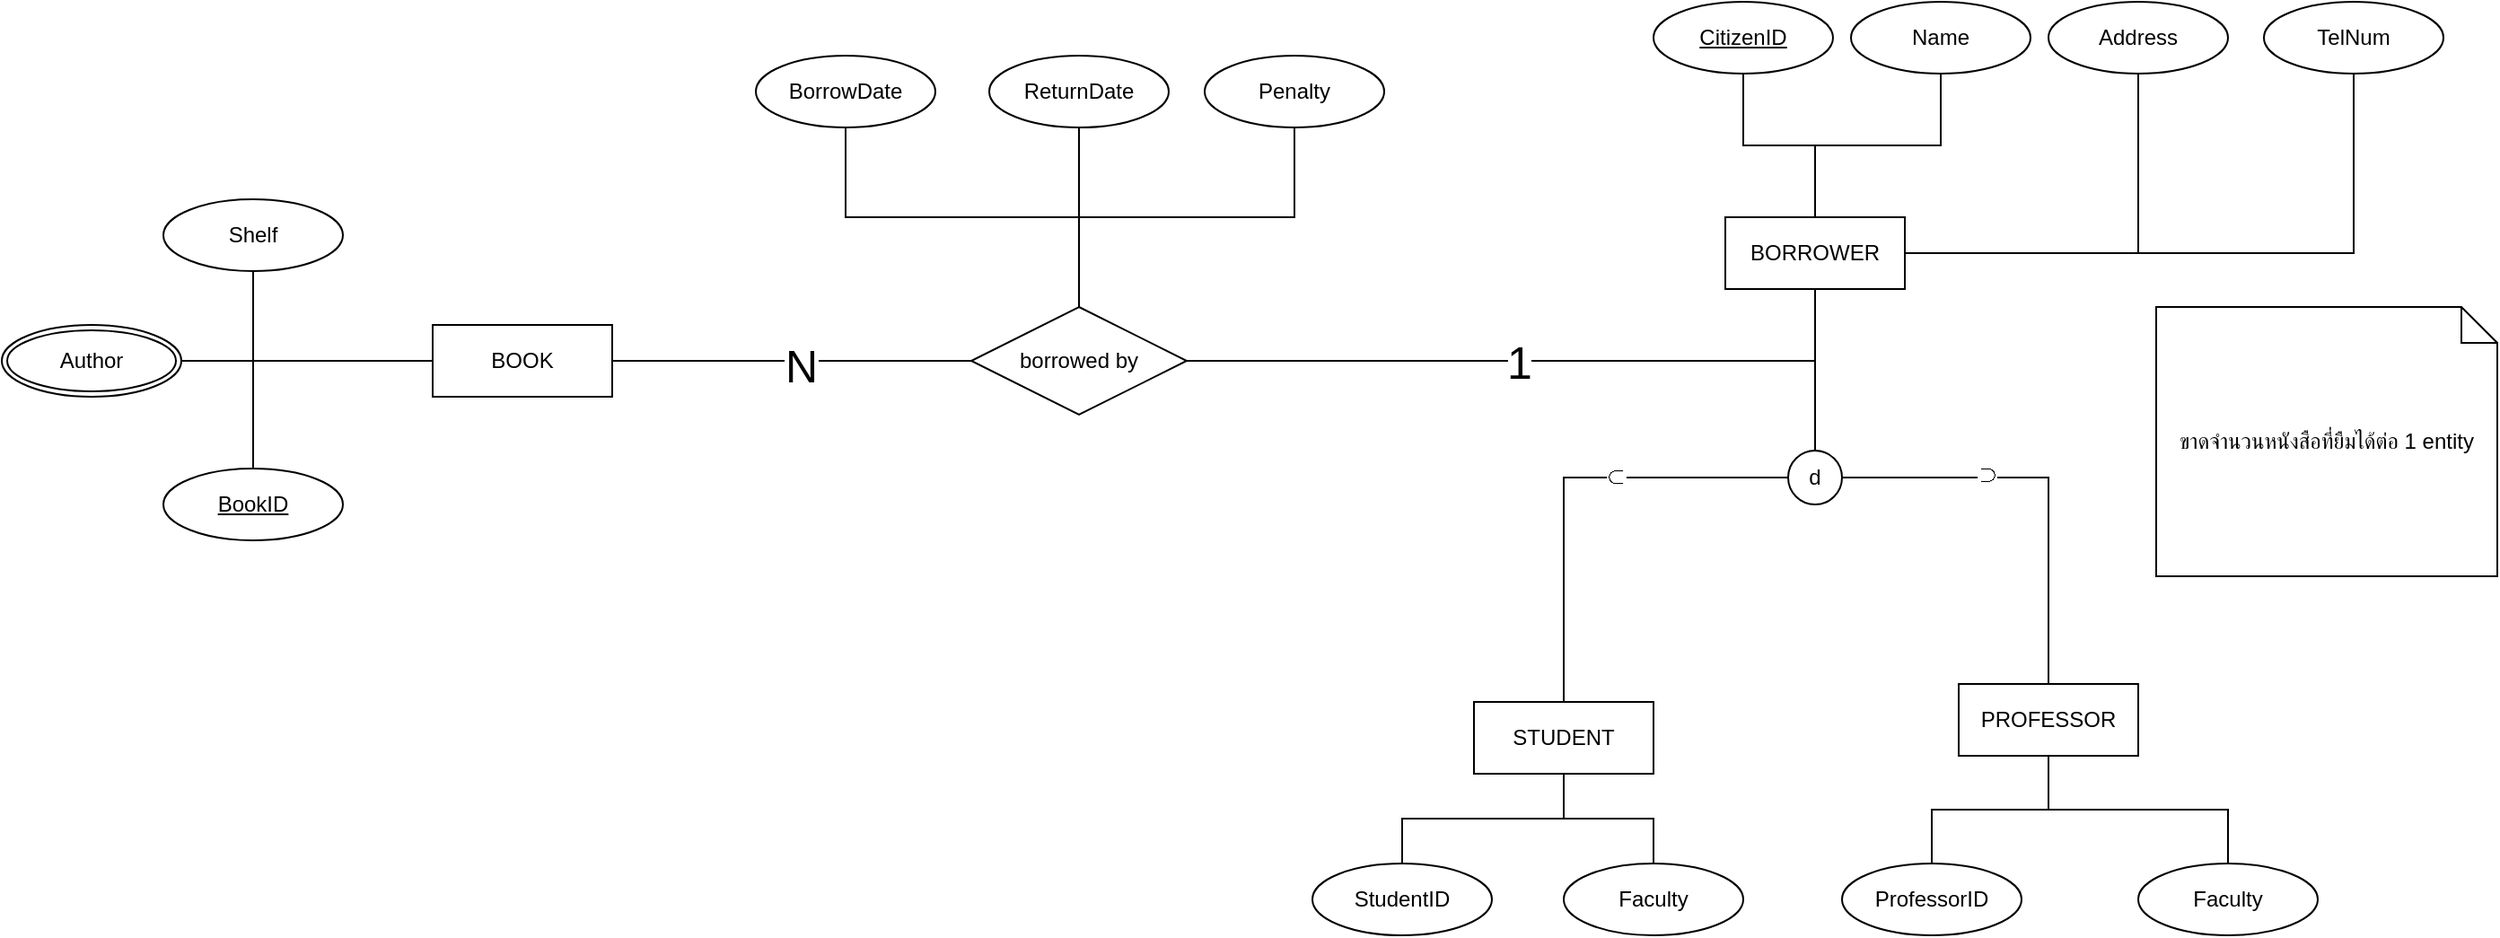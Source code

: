 <mxfile version="26.0.14">
  <diagram name="Page-1" id="nH1qdjiqmvXXHUEM3JMR">
    <mxGraphModel dx="2020" dy="1083" grid="1" gridSize="10" guides="1" tooltips="1" connect="1" arrows="1" fold="1" page="1" pageScale="1" pageWidth="1600" pageHeight="900" math="1" shadow="0">
      <root>
        <mxCell id="0" />
        <mxCell id="1" parent="0" />
        <mxCell id="_RDqwr_tlivfIo12Mu4f-3" style="edgeStyle=orthogonalEdgeStyle;rounded=0;orthogonalLoop=1;jettySize=auto;html=1;endArrow=none;startFill=0;" parent="1" source="_RDqwr_tlivfIo12Mu4f-1" target="_RDqwr_tlivfIo12Mu4f-2" edge="1">
          <mxGeometry relative="1" as="geometry" />
        </mxCell>
        <mxCell id="_RDqwr_tlivfIo12Mu4f-5" style="edgeStyle=orthogonalEdgeStyle;rounded=0;orthogonalLoop=1;jettySize=auto;html=1;endArrow=none;startFill=0;" parent="1" source="_RDqwr_tlivfIo12Mu4f-1" target="_RDqwr_tlivfIo12Mu4f-4" edge="1">
          <mxGeometry relative="1" as="geometry" />
        </mxCell>
        <mxCell id="_RDqwr_tlivfIo12Mu4f-7" style="edgeStyle=orthogonalEdgeStyle;rounded=0;orthogonalLoop=1;jettySize=auto;html=1;endArrow=none;startFill=0;" parent="1" source="_RDqwr_tlivfIo12Mu4f-1" target="_RDqwr_tlivfIo12Mu4f-6" edge="1">
          <mxGeometry relative="1" as="geometry" />
        </mxCell>
        <mxCell id="Pm5CIFfC1kqk-WcR3UVo-35" style="edgeStyle=orthogonalEdgeStyle;rounded=0;orthogonalLoop=1;jettySize=auto;html=1;endArrow=none;startFill=0;" edge="1" parent="1" source="_RDqwr_tlivfIo12Mu4f-1" target="Pm5CIFfC1kqk-WcR3UVo-34">
          <mxGeometry relative="1" as="geometry" />
        </mxCell>
        <mxCell id="Pm5CIFfC1kqk-WcR3UVo-45" value="N" style="edgeLabel;html=1;align=center;verticalAlign=middle;resizable=0;points=[];fontSize=25;" vertex="1" connectable="0" parent="Pm5CIFfC1kqk-WcR3UVo-35">
          <mxGeometry x="0.043" y="-2" relative="1" as="geometry">
            <mxPoint as="offset" />
          </mxGeometry>
        </mxCell>
        <mxCell id="_RDqwr_tlivfIo12Mu4f-1" value="BOOK" style="whiteSpace=wrap;html=1;align=center;" parent="1" vertex="1">
          <mxGeometry x="340" y="270" width="100" height="40" as="geometry" />
        </mxCell>
        <mxCell id="_RDqwr_tlivfIo12Mu4f-2" value="BookID" style="ellipse;whiteSpace=wrap;html=1;align=center;fontStyle=4" parent="1" vertex="1">
          <mxGeometry x="190" y="350" width="100" height="40" as="geometry" />
        </mxCell>
        <mxCell id="_RDqwr_tlivfIo12Mu4f-4" value="Author" style="ellipse;shape=doubleEllipse;margin=3;whiteSpace=wrap;html=1;align=center;" parent="1" vertex="1">
          <mxGeometry x="100" y="270" width="100" height="40" as="geometry" />
        </mxCell>
        <mxCell id="_RDqwr_tlivfIo12Mu4f-6" value="Shelf" style="ellipse;whiteSpace=wrap;html=1;align=center;" parent="1" vertex="1">
          <mxGeometry x="190" y="200" width="100" height="40" as="geometry" />
        </mxCell>
        <mxCell id="Pm5CIFfC1kqk-WcR3UVo-18" style="rounded=0;orthogonalLoop=1;jettySize=auto;html=1;endArrow=none;startFill=0;edgeStyle=orthogonalEdgeStyle;startArrow=none;" edge="1" parent="1" source="Pm5CIFfC1kqk-WcR3UVo-1" target="Pm5CIFfC1kqk-WcR3UVo-16">
          <mxGeometry relative="1" as="geometry" />
        </mxCell>
        <mxCell id="Pm5CIFfC1kqk-WcR3UVo-22" value="\(\subset\)" style="edgeLabel;html=1;align=center;verticalAlign=middle;resizable=0;points=[];rotation=-180;" vertex="1" connectable="0" parent="Pm5CIFfC1kqk-WcR3UVo-18">
          <mxGeometry x="-0.286" relative="1" as="geometry">
            <mxPoint as="offset" />
          </mxGeometry>
        </mxCell>
        <mxCell id="Pm5CIFfC1kqk-WcR3UVo-19" style="rounded=0;orthogonalLoop=1;jettySize=auto;html=1;endArrow=none;startFill=0;edgeStyle=orthogonalEdgeStyle;" edge="1" parent="1" source="Pm5CIFfC1kqk-WcR3UVo-1" target="Pm5CIFfC1kqk-WcR3UVo-15">
          <mxGeometry relative="1" as="geometry" />
        </mxCell>
        <mxCell id="Pm5CIFfC1kqk-WcR3UVo-21" value="\(\subset\)" style="edgeLabel;html=1;align=center;verticalAlign=middle;resizable=0;points=[];" vertex="1" connectable="0" parent="Pm5CIFfC1kqk-WcR3UVo-19">
          <mxGeometry x="-0.232" y="-1" relative="1" as="geometry">
            <mxPoint as="offset" />
          </mxGeometry>
        </mxCell>
        <mxCell id="Pm5CIFfC1kqk-WcR3UVo-1" value="d" style="ellipse;whiteSpace=wrap;html=1;aspect=fixed;" vertex="1" parent="1">
          <mxGeometry x="1095" y="340" width="30" height="30" as="geometry" />
        </mxCell>
        <mxCell id="Pm5CIFfC1kqk-WcR3UVo-5" style="edgeStyle=orthogonalEdgeStyle;rounded=0;orthogonalLoop=1;jettySize=auto;html=1;endArrow=none;startFill=0;" edge="1" parent="1" source="Pm5CIFfC1kqk-WcR3UVo-2" target="Pm5CIFfC1kqk-WcR3UVo-1">
          <mxGeometry relative="1" as="geometry" />
        </mxCell>
        <mxCell id="Pm5CIFfC1kqk-WcR3UVo-8" style="edgeStyle=orthogonalEdgeStyle;rounded=0;orthogonalLoop=1;jettySize=auto;html=1;endArrow=none;startFill=0;" edge="1" parent="1" source="Pm5CIFfC1kqk-WcR3UVo-2" target="Pm5CIFfC1kqk-WcR3UVo-7">
          <mxGeometry relative="1" as="geometry" />
        </mxCell>
        <mxCell id="Pm5CIFfC1kqk-WcR3UVo-10" style="edgeStyle=orthogonalEdgeStyle;rounded=0;orthogonalLoop=1;jettySize=auto;html=1;endArrow=none;startFill=0;" edge="1" parent="1" source="Pm5CIFfC1kqk-WcR3UVo-2" target="Pm5CIFfC1kqk-WcR3UVo-9">
          <mxGeometry relative="1" as="geometry" />
        </mxCell>
        <mxCell id="Pm5CIFfC1kqk-WcR3UVo-12" style="edgeStyle=orthogonalEdgeStyle;rounded=0;orthogonalLoop=1;jettySize=auto;html=1;endArrow=none;startFill=0;" edge="1" parent="1" source="Pm5CIFfC1kqk-WcR3UVo-2" target="Pm5CIFfC1kqk-WcR3UVo-11">
          <mxGeometry relative="1" as="geometry" />
        </mxCell>
        <mxCell id="Pm5CIFfC1kqk-WcR3UVo-14" style="edgeStyle=orthogonalEdgeStyle;rounded=0;orthogonalLoop=1;jettySize=auto;html=1;endArrow=none;startFill=0;" edge="1" parent="1" source="Pm5CIFfC1kqk-WcR3UVo-2" target="Pm5CIFfC1kqk-WcR3UVo-13">
          <mxGeometry relative="1" as="geometry" />
        </mxCell>
        <mxCell id="Pm5CIFfC1kqk-WcR3UVo-2" value="BORROWER" style="whiteSpace=wrap;html=1;align=center;" vertex="1" parent="1">
          <mxGeometry x="1060" y="210" width="100" height="40" as="geometry" />
        </mxCell>
        <mxCell id="Pm5CIFfC1kqk-WcR3UVo-7" value="&lt;u&gt;CitizenID&lt;/u&gt;" style="ellipse;whiteSpace=wrap;html=1;align=center;" vertex="1" parent="1">
          <mxGeometry x="1020" y="90" width="100" height="40" as="geometry" />
        </mxCell>
        <mxCell id="Pm5CIFfC1kqk-WcR3UVo-9" value="Name" style="ellipse;whiteSpace=wrap;html=1;align=center;" vertex="1" parent="1">
          <mxGeometry x="1130" y="90" width="100" height="40" as="geometry" />
        </mxCell>
        <mxCell id="Pm5CIFfC1kqk-WcR3UVo-11" value="Address" style="ellipse;whiteSpace=wrap;html=1;align=center;" vertex="1" parent="1">
          <mxGeometry x="1240" y="90" width="100" height="40" as="geometry" />
        </mxCell>
        <mxCell id="Pm5CIFfC1kqk-WcR3UVo-13" value="TelNum" style="ellipse;whiteSpace=wrap;html=1;align=center;" vertex="1" parent="1">
          <mxGeometry x="1360" y="90" width="100" height="40" as="geometry" />
        </mxCell>
        <mxCell id="Pm5CIFfC1kqk-WcR3UVo-26" style="edgeStyle=orthogonalEdgeStyle;rounded=0;orthogonalLoop=1;jettySize=auto;html=1;endArrow=none;startFill=0;" edge="1" parent="1" source="Pm5CIFfC1kqk-WcR3UVo-15" target="Pm5CIFfC1kqk-WcR3UVo-23">
          <mxGeometry relative="1" as="geometry" />
        </mxCell>
        <mxCell id="Pm5CIFfC1kqk-WcR3UVo-27" style="edgeStyle=orthogonalEdgeStyle;rounded=0;orthogonalLoop=1;jettySize=auto;html=1;endArrow=none;startFill=0;" edge="1" parent="1" source="Pm5CIFfC1kqk-WcR3UVo-15" target="Pm5CIFfC1kqk-WcR3UVo-24">
          <mxGeometry relative="1" as="geometry" />
        </mxCell>
        <mxCell id="Pm5CIFfC1kqk-WcR3UVo-15" value="STUDENT" style="whiteSpace=wrap;html=1;align=center;" vertex="1" parent="1">
          <mxGeometry x="920" y="480" width="100" height="40" as="geometry" />
        </mxCell>
        <mxCell id="Pm5CIFfC1kqk-WcR3UVo-31" style="edgeStyle=orthogonalEdgeStyle;rounded=0;orthogonalLoop=1;jettySize=auto;html=1;endArrow=none;startFill=0;" edge="1" parent="1" source="Pm5CIFfC1kqk-WcR3UVo-16" target="Pm5CIFfC1kqk-WcR3UVo-28">
          <mxGeometry relative="1" as="geometry" />
        </mxCell>
        <mxCell id="Pm5CIFfC1kqk-WcR3UVo-32" style="edgeStyle=orthogonalEdgeStyle;rounded=0;orthogonalLoop=1;jettySize=auto;html=1;endArrow=none;startFill=0;" edge="1" parent="1" source="Pm5CIFfC1kqk-WcR3UVo-16" target="Pm5CIFfC1kqk-WcR3UVo-29">
          <mxGeometry relative="1" as="geometry" />
        </mxCell>
        <mxCell id="Pm5CIFfC1kqk-WcR3UVo-16" value="PROFESSOR" style="whiteSpace=wrap;html=1;align=center;" vertex="1" parent="1">
          <mxGeometry x="1190" y="470" width="100" height="40" as="geometry" />
        </mxCell>
        <mxCell id="Pm5CIFfC1kqk-WcR3UVo-23" value="StudentID" style="ellipse;whiteSpace=wrap;html=1;align=center;" vertex="1" parent="1">
          <mxGeometry x="830" y="570" width="100" height="40" as="geometry" />
        </mxCell>
        <mxCell id="Pm5CIFfC1kqk-WcR3UVo-24" value="Faculty" style="ellipse;whiteSpace=wrap;html=1;align=center;" vertex="1" parent="1">
          <mxGeometry x="970" y="570" width="100" height="40" as="geometry" />
        </mxCell>
        <mxCell id="Pm5CIFfC1kqk-WcR3UVo-28" value="ProfessorID" style="ellipse;whiteSpace=wrap;html=1;align=center;" vertex="1" parent="1">
          <mxGeometry x="1125" y="570" width="100" height="40" as="geometry" />
        </mxCell>
        <mxCell id="Pm5CIFfC1kqk-WcR3UVo-29" value="Faculty" style="ellipse;whiteSpace=wrap;html=1;align=center;" vertex="1" parent="1">
          <mxGeometry x="1290" y="570" width="100" height="40" as="geometry" />
        </mxCell>
        <mxCell id="Pm5CIFfC1kqk-WcR3UVo-36" style="edgeStyle=orthogonalEdgeStyle;rounded=0;orthogonalLoop=1;jettySize=auto;html=1;endArrow=none;startFill=0;" edge="1" parent="1" source="Pm5CIFfC1kqk-WcR3UVo-34" target="Pm5CIFfC1kqk-WcR3UVo-2">
          <mxGeometry relative="1" as="geometry" />
        </mxCell>
        <mxCell id="Pm5CIFfC1kqk-WcR3UVo-46" value="&lt;font style=&quot;font-size: 25px;&quot;&gt;1&lt;/font&gt;" style="edgeLabel;html=1;align=center;verticalAlign=middle;resizable=0;points=[];" vertex="1" connectable="0" parent="Pm5CIFfC1kqk-WcR3UVo-36">
          <mxGeometry x="-0.055" relative="1" as="geometry">
            <mxPoint as="offset" />
          </mxGeometry>
        </mxCell>
        <mxCell id="Pm5CIFfC1kqk-WcR3UVo-42" style="edgeStyle=orthogonalEdgeStyle;rounded=0;orthogonalLoop=1;jettySize=auto;html=1;endArrow=none;startFill=0;exitX=0.5;exitY=0;exitDx=0;exitDy=0;" edge="1" parent="1" source="Pm5CIFfC1kqk-WcR3UVo-34" target="Pm5CIFfC1kqk-WcR3UVo-39">
          <mxGeometry relative="1" as="geometry" />
        </mxCell>
        <mxCell id="Pm5CIFfC1kqk-WcR3UVo-43" style="edgeStyle=orthogonalEdgeStyle;rounded=0;orthogonalLoop=1;jettySize=auto;html=1;endArrow=none;startFill=0;" edge="1" parent="1" source="Pm5CIFfC1kqk-WcR3UVo-34" target="Pm5CIFfC1kqk-WcR3UVo-38">
          <mxGeometry relative="1" as="geometry" />
        </mxCell>
        <mxCell id="Pm5CIFfC1kqk-WcR3UVo-44" style="edgeStyle=orthogonalEdgeStyle;rounded=0;orthogonalLoop=1;jettySize=auto;html=1;exitX=0.5;exitY=0;exitDx=0;exitDy=0;endArrow=none;startFill=0;" edge="1" parent="1" source="Pm5CIFfC1kqk-WcR3UVo-34" target="Pm5CIFfC1kqk-WcR3UVo-37">
          <mxGeometry relative="1" as="geometry" />
        </mxCell>
        <mxCell id="Pm5CIFfC1kqk-WcR3UVo-34" value="borrowed by" style="shape=rhombus;perimeter=rhombusPerimeter;whiteSpace=wrap;html=1;align=center;" vertex="1" parent="1">
          <mxGeometry x="640" y="260" width="120" height="60" as="geometry" />
        </mxCell>
        <mxCell id="Pm5CIFfC1kqk-WcR3UVo-37" value="BorrowDate" style="ellipse;whiteSpace=wrap;html=1;align=center;" vertex="1" parent="1">
          <mxGeometry x="520" y="120" width="100" height="40" as="geometry" />
        </mxCell>
        <mxCell id="Pm5CIFfC1kqk-WcR3UVo-38" value="ReturnDate" style="ellipse;whiteSpace=wrap;html=1;align=center;" vertex="1" parent="1">
          <mxGeometry x="650" y="120" width="100" height="40" as="geometry" />
        </mxCell>
        <mxCell id="Pm5CIFfC1kqk-WcR3UVo-39" value="Penalty" style="ellipse;whiteSpace=wrap;html=1;align=center;" vertex="1" parent="1">
          <mxGeometry x="770" y="120" width="100" height="40" as="geometry" />
        </mxCell>
        <mxCell id="Pm5CIFfC1kqk-WcR3UVo-47" value="ขาดจำนวนหนังสือที่ยืมได้ต่อ 1 entity" style="shape=note;size=20;whiteSpace=wrap;html=1;" vertex="1" parent="1">
          <mxGeometry x="1300" y="260" width="190" height="150" as="geometry" />
        </mxCell>
      </root>
    </mxGraphModel>
  </diagram>
</mxfile>
